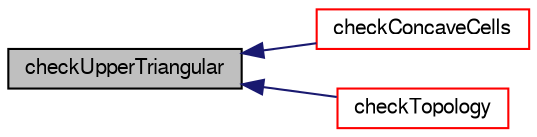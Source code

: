 digraph "checkUpperTriangular"
{
  bgcolor="transparent";
  edge [fontname="FreeSans",fontsize="10",labelfontname="FreeSans",labelfontsize="10"];
  node [fontname="FreeSans",fontsize="10",shape=record];
  rankdir="LR";
  Node44962 [label="checkUpperTriangular",height=0.2,width=0.4,color="black", fillcolor="grey75", style="filled", fontcolor="black"];
  Node44962 -> Node44963 [dir="back",color="midnightblue",fontsize="10",style="solid",fontname="FreeSans"];
  Node44963 [label="checkConcaveCells",height=0.2,width=0.4,color="red",URL="$a27530.html#ae024f89be90207f16cd17d354101d75d",tooltip="Check for concave cells by the planes of faces. "];
  Node44962 -> Node45300 [dir="back",color="midnightblue",fontsize="10",style="solid",fontname="FreeSans"];
  Node45300 [label="checkTopology",height=0.2,width=0.4,color="red",URL="$a27530.html#a51df3b09a3307ac82007a70b626d1b6d",tooltip="Check mesh topology for correctness. "];
}
